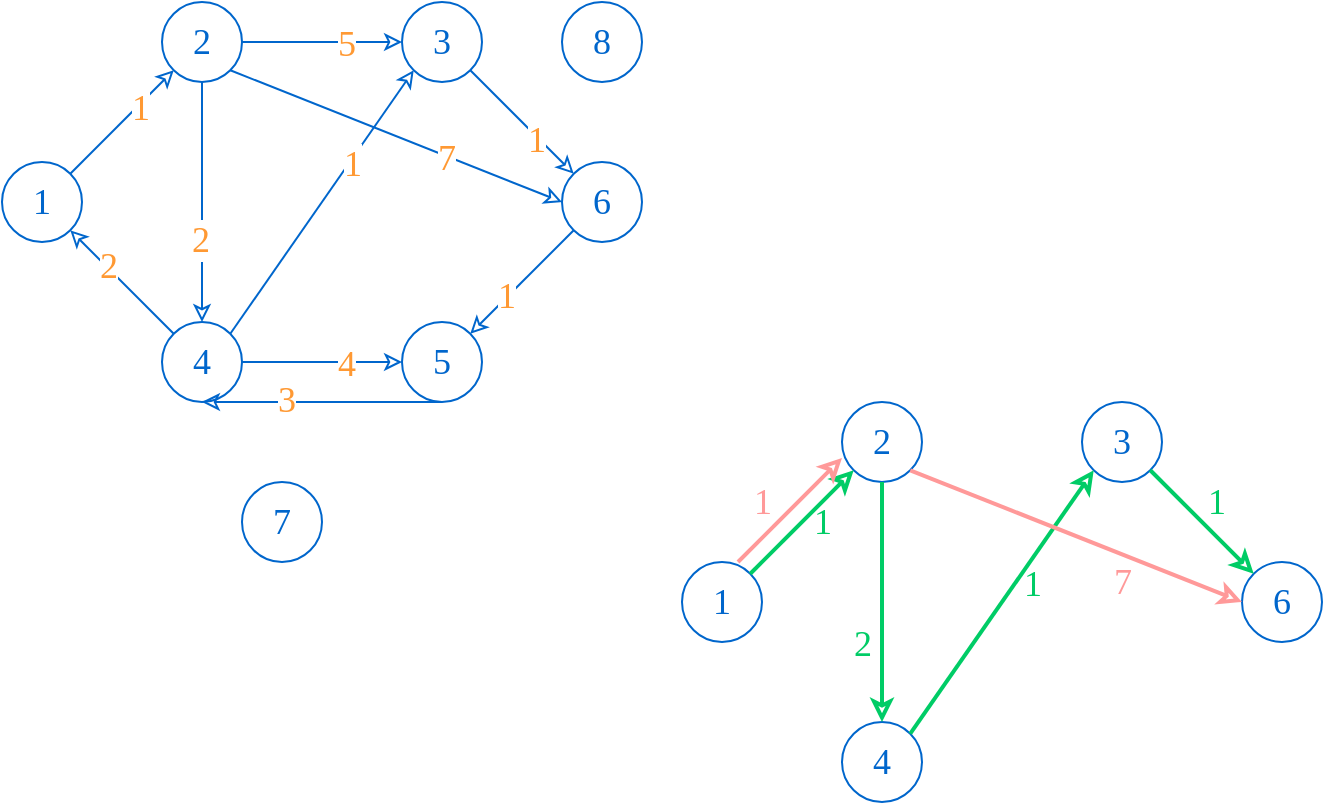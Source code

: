 <mxfile version="26.0.3">
  <diagram id="EpRN7AvFWJsa4IB050oW" name="Page-1">
    <mxGraphModel dx="1037" dy="751" grid="1" gridSize="10" guides="1" tooltips="1" connect="1" arrows="1" fold="1" page="1" pageScale="1" pageWidth="1600" pageHeight="900" math="0" shadow="0">
      <root>
        <mxCell id="0" />
        <mxCell id="1" parent="0" />
        <mxCell id="dAErLzjoi8gS7lEGY0VP-1" value="1" style="ellipse;whiteSpace=wrap;html=1;aspect=fixed;fillColor=none;fontSize=18;fontFamily=Segoe UI Variable Display;fontColor=#0066CC;strokeColor=#0066CC;" parent="1" vertex="1">
          <mxGeometry x="360" y="160" width="40" height="40" as="geometry" />
        </mxCell>
        <mxCell id="dAErLzjoi8gS7lEGY0VP-3" value="2" style="ellipse;whiteSpace=wrap;html=1;aspect=fixed;fillColor=none;fontSize=18;fontFamily=Segoe UI Variable Display;fontColor=#0066CC;strokeColor=#0066CC;" parent="1" vertex="1">
          <mxGeometry x="440" y="80" width="40" height="40" as="geometry" />
        </mxCell>
        <mxCell id="dAErLzjoi8gS7lEGY0VP-4" value="3" style="ellipse;whiteSpace=wrap;html=1;aspect=fixed;fillColor=none;fontSize=18;fontFamily=Segoe UI Variable Display;fontColor=#0066CC;strokeColor=#0066CC;" parent="1" vertex="1">
          <mxGeometry x="560" y="80" width="40" height="40" as="geometry" />
        </mxCell>
        <mxCell id="dAErLzjoi8gS7lEGY0VP-5" value="6" style="ellipse;whiteSpace=wrap;html=1;aspect=fixed;fillColor=none;fontSize=18;fontFamily=Segoe UI Variable Display;fontColor=#0066CC;strokeColor=#0066CC;" parent="1" vertex="1">
          <mxGeometry x="640" y="160" width="40" height="40" as="geometry" />
        </mxCell>
        <mxCell id="dAErLzjoi8gS7lEGY0VP-6" value="4" style="ellipse;whiteSpace=wrap;html=1;aspect=fixed;fillColor=none;fontSize=18;fontFamily=Segoe UI Variable Display;fontColor=#0066CC;strokeColor=#0066CC;" parent="1" vertex="1">
          <mxGeometry x="440" y="240" width="40" height="40" as="geometry" />
        </mxCell>
        <mxCell id="dAErLzjoi8gS7lEGY0VP-7" value="5" style="ellipse;whiteSpace=wrap;html=1;aspect=fixed;fillColor=none;fontSize=18;fontFamily=Segoe UI Variable Display;fontColor=#0066CC;strokeColor=#0066CC;" parent="1" vertex="1">
          <mxGeometry x="560" y="240" width="40" height="40" as="geometry" />
        </mxCell>
        <mxCell id="dAErLzjoi8gS7lEGY0VP-8" value="" style="endArrow=classic;html=1;fontFamily=Segoe UI Variable Display;fontSize=18;fontColor=#0066CC;rounded=0;strokeColor=#0066CC;endFill=0;exitX=1;exitY=0;exitDx=0;exitDy=0;entryX=0;entryY=1;entryDx=0;entryDy=0;" parent="1" source="dAErLzjoi8gS7lEGY0VP-1" target="dAErLzjoi8gS7lEGY0VP-3" edge="1">
          <mxGeometry width="50" height="50" relative="1" as="geometry">
            <mxPoint x="450" y="190" as="sourcePoint" />
            <mxPoint x="500" y="140" as="targetPoint" />
          </mxGeometry>
        </mxCell>
        <mxCell id="dAErLzjoi8gS7lEGY0VP-15" value="1" style="edgeLabel;html=1;align=center;verticalAlign=middle;resizable=0;points=[];fontSize=18;fontFamily=Segoe UI Variable Display;fontColor=#FF9933;" parent="dAErLzjoi8gS7lEGY0VP-8" vertex="1" connectable="0">
          <mxGeometry x="0.305" y="-1" relative="1" as="geometry">
            <mxPoint as="offset" />
          </mxGeometry>
        </mxCell>
        <mxCell id="dAErLzjoi8gS7lEGY0VP-16" value="" style="endArrow=classic;html=1;fontFamily=Segoe UI Variable Display;fontSize=18;fontColor=#0066CC;rounded=0;strokeColor=#0066CC;endFill=0;exitX=0;exitY=1;exitDx=0;exitDy=0;entryX=1;entryY=0;entryDx=0;entryDy=0;" parent="1" source="dAErLzjoi8gS7lEGY0VP-5" target="dAErLzjoi8gS7lEGY0VP-7" edge="1">
          <mxGeometry width="50" height="50" relative="1" as="geometry">
            <mxPoint x="404.142" y="175.858" as="sourcePoint" />
            <mxPoint x="455.858" y="124.142" as="targetPoint" />
          </mxGeometry>
        </mxCell>
        <mxCell id="dAErLzjoi8gS7lEGY0VP-17" value="1" style="edgeLabel;html=1;align=center;verticalAlign=middle;resizable=0;points=[];fontSize=18;fontFamily=Segoe UI Variable Display;fontColor=#FF9933;" parent="dAErLzjoi8gS7lEGY0VP-16" vertex="1" connectable="0">
          <mxGeometry x="0.305" y="-1" relative="1" as="geometry">
            <mxPoint as="offset" />
          </mxGeometry>
        </mxCell>
        <mxCell id="dAErLzjoi8gS7lEGY0VP-18" value="" style="endArrow=classic;html=1;fontFamily=Segoe UI Variable Display;fontSize=18;fontColor=#0066CC;rounded=0;strokeColor=#0066CC;endFill=0;exitX=0.5;exitY=1;exitDx=0;exitDy=0;" parent="1" source="dAErLzjoi8gS7lEGY0VP-3" target="dAErLzjoi8gS7lEGY0VP-6" edge="1">
          <mxGeometry width="50" height="50" relative="1" as="geometry">
            <mxPoint x="414.142" y="185.858" as="sourcePoint" />
            <mxPoint x="465.858" y="134.142" as="targetPoint" />
          </mxGeometry>
        </mxCell>
        <mxCell id="dAErLzjoi8gS7lEGY0VP-19" value="2" style="edgeLabel;html=1;align=center;verticalAlign=middle;resizable=0;points=[];fontSize=18;fontFamily=Segoe UI Variable Display;fontColor=#FF9933;" parent="dAErLzjoi8gS7lEGY0VP-18" vertex="1" connectable="0">
          <mxGeometry x="0.305" y="-1" relative="1" as="geometry">
            <mxPoint as="offset" />
          </mxGeometry>
        </mxCell>
        <mxCell id="dAErLzjoi8gS7lEGY0VP-20" value="" style="endArrow=classic;html=1;fontFamily=Segoe UI Variable Display;fontSize=18;fontColor=#0066CC;rounded=0;strokeColor=#0066CC;endFill=0;exitX=1;exitY=0;exitDx=0;exitDy=0;entryX=0;entryY=1;entryDx=0;entryDy=0;" parent="1" source="dAErLzjoi8gS7lEGY0VP-6" target="dAErLzjoi8gS7lEGY0VP-4" edge="1">
          <mxGeometry width="50" height="50" relative="1" as="geometry">
            <mxPoint x="424.142" y="195.858" as="sourcePoint" />
            <mxPoint x="475.858" y="144.142" as="targetPoint" />
          </mxGeometry>
        </mxCell>
        <mxCell id="dAErLzjoi8gS7lEGY0VP-21" value="1" style="edgeLabel;html=1;align=center;verticalAlign=middle;resizable=0;points=[];fontSize=18;fontFamily=Segoe UI Variable Display;fontColor=#FF9933;" parent="dAErLzjoi8gS7lEGY0VP-20" vertex="1" connectable="0">
          <mxGeometry x="0.305" y="-1" relative="1" as="geometry">
            <mxPoint as="offset" />
          </mxGeometry>
        </mxCell>
        <mxCell id="dAErLzjoi8gS7lEGY0VP-22" value="" style="endArrow=classic;html=1;fontFamily=Segoe UI Variable Display;fontSize=18;fontColor=#0066CC;rounded=0;strokeColor=#0066CC;endFill=0;entryX=0.5;entryY=1;entryDx=0;entryDy=0;exitX=0.5;exitY=1;exitDx=0;exitDy=0;" parent="1" source="dAErLzjoi8gS7lEGY0VP-7" target="dAErLzjoi8gS7lEGY0VP-6" edge="1">
          <mxGeometry width="50" height="50" relative="1" as="geometry">
            <mxPoint x="550" y="260" as="sourcePoint" />
            <mxPoint x="485.858" y="154.142" as="targetPoint" />
          </mxGeometry>
        </mxCell>
        <mxCell id="dAErLzjoi8gS7lEGY0VP-23" value="3" style="edgeLabel;html=1;align=center;verticalAlign=middle;resizable=0;points=[];fontSize=18;fontFamily=Segoe UI Variable Display;fontColor=#FF9933;" parent="dAErLzjoi8gS7lEGY0VP-22" vertex="1" connectable="0">
          <mxGeometry x="0.305" y="-1" relative="1" as="geometry">
            <mxPoint as="offset" />
          </mxGeometry>
        </mxCell>
        <mxCell id="dAErLzjoi8gS7lEGY0VP-24" value="" style="endArrow=classic;html=1;fontFamily=Segoe UI Variable Display;fontSize=18;fontColor=#0066CC;rounded=0;strokeColor=#0066CC;endFill=0;entryX=0;entryY=0.5;entryDx=0;entryDy=0;exitX=1;exitY=0.5;exitDx=0;exitDy=0;" parent="1" source="dAErLzjoi8gS7lEGY0VP-6" target="dAErLzjoi8gS7lEGY0VP-7" edge="1">
          <mxGeometry width="50" height="50" relative="1" as="geometry">
            <mxPoint x="490" y="260" as="sourcePoint" />
            <mxPoint x="495.858" y="164.142" as="targetPoint" />
          </mxGeometry>
        </mxCell>
        <mxCell id="dAErLzjoi8gS7lEGY0VP-25" value="4" style="edgeLabel;html=1;align=center;verticalAlign=middle;resizable=0;points=[];fontSize=18;fontFamily=Segoe UI Variable Display;fontColor=#FF9933;" parent="dAErLzjoi8gS7lEGY0VP-24" vertex="1" connectable="0">
          <mxGeometry x="0.305" y="-1" relative="1" as="geometry">
            <mxPoint as="offset" />
          </mxGeometry>
        </mxCell>
        <mxCell id="dAErLzjoi8gS7lEGY0VP-26" value="" style="endArrow=classic;html=1;fontFamily=Segoe UI Variable Display;fontSize=18;fontColor=#0066CC;rounded=0;strokeColor=#0066CC;endFill=0;exitX=0;exitY=0;exitDx=0;exitDy=0;entryX=1;entryY=1;entryDx=0;entryDy=0;" parent="1" source="dAErLzjoi8gS7lEGY0VP-6" target="dAErLzjoi8gS7lEGY0VP-1" edge="1">
          <mxGeometry width="50" height="50" relative="1" as="geometry">
            <mxPoint x="454.142" y="225.858" as="sourcePoint" />
            <mxPoint x="505.858" y="174.142" as="targetPoint" />
          </mxGeometry>
        </mxCell>
        <mxCell id="dAErLzjoi8gS7lEGY0VP-27" value="2" style="edgeLabel;html=1;align=center;verticalAlign=middle;resizable=0;points=[];fontSize=18;fontFamily=Segoe UI Variable Display;fontColor=#FF9933;" parent="dAErLzjoi8gS7lEGY0VP-26" vertex="1" connectable="0">
          <mxGeometry x="0.305" y="-1" relative="1" as="geometry">
            <mxPoint as="offset" />
          </mxGeometry>
        </mxCell>
        <mxCell id="dAErLzjoi8gS7lEGY0VP-28" value="" style="endArrow=classic;html=1;fontFamily=Segoe UI Variable Display;fontSize=18;fontColor=#0066CC;rounded=0;strokeColor=#0066CC;endFill=0;exitX=1;exitY=1;exitDx=0;exitDy=0;entryX=0;entryY=0.5;entryDx=0;entryDy=0;" parent="1" source="dAErLzjoi8gS7lEGY0VP-3" target="dAErLzjoi8gS7lEGY0VP-5" edge="1">
          <mxGeometry width="50" height="50" relative="1" as="geometry">
            <mxPoint x="464.142" y="235.858" as="sourcePoint" />
            <mxPoint x="515.858" y="184.142" as="targetPoint" />
          </mxGeometry>
        </mxCell>
        <mxCell id="dAErLzjoi8gS7lEGY0VP-29" value="7" style="edgeLabel;html=1;align=center;verticalAlign=middle;resizable=0;points=[];fontSize=18;fontFamily=Segoe UI Variable Display;fontColor=#FF9933;" parent="dAErLzjoi8gS7lEGY0VP-28" vertex="1" connectable="0">
          <mxGeometry x="0.305" y="-1" relative="1" as="geometry">
            <mxPoint as="offset" />
          </mxGeometry>
        </mxCell>
        <mxCell id="dAErLzjoi8gS7lEGY0VP-30" value="" style="endArrow=classic;html=1;fontFamily=Segoe UI Variable Display;fontSize=18;fontColor=#0066CC;rounded=0;strokeColor=#0066CC;endFill=0;exitX=1;exitY=1;exitDx=0;exitDy=0;entryX=0;entryY=0;entryDx=0;entryDy=0;" parent="1" source="dAErLzjoi8gS7lEGY0VP-4" target="dAErLzjoi8gS7lEGY0VP-5" edge="1">
          <mxGeometry width="50" height="50" relative="1" as="geometry">
            <mxPoint x="474.142" y="245.858" as="sourcePoint" />
            <mxPoint x="525.858" y="194.142" as="targetPoint" />
          </mxGeometry>
        </mxCell>
        <mxCell id="dAErLzjoi8gS7lEGY0VP-31" value="1" style="edgeLabel;html=1;align=center;verticalAlign=middle;resizable=0;points=[];fontSize=18;fontFamily=Segoe UI Variable Display;fontColor=#FF9933;" parent="dAErLzjoi8gS7lEGY0VP-30" vertex="1" connectable="0">
          <mxGeometry x="0.305" y="-1" relative="1" as="geometry">
            <mxPoint as="offset" />
          </mxGeometry>
        </mxCell>
        <mxCell id="dAErLzjoi8gS7lEGY0VP-32" value="" style="endArrow=classic;html=1;fontFamily=Segoe UI Variable Display;fontSize=18;fontColor=#0066CC;rounded=0;strokeColor=#0066CC;endFill=0;exitX=1;exitY=0.5;exitDx=0;exitDy=0;entryX=0;entryY=0.5;entryDx=0;entryDy=0;" parent="1" source="dAErLzjoi8gS7lEGY0VP-3" target="dAErLzjoi8gS7lEGY0VP-4" edge="1">
          <mxGeometry width="50" height="50" relative="1" as="geometry">
            <mxPoint x="484.142" y="255.858" as="sourcePoint" />
            <mxPoint x="535.858" y="204.142" as="targetPoint" />
          </mxGeometry>
        </mxCell>
        <mxCell id="dAErLzjoi8gS7lEGY0VP-33" value="5" style="edgeLabel;html=1;align=center;verticalAlign=middle;resizable=0;points=[];fontSize=18;fontFamily=Segoe UI Variable Display;fontColor=#FF9933;" parent="dAErLzjoi8gS7lEGY0VP-32" vertex="1" connectable="0">
          <mxGeometry x="0.305" y="-1" relative="1" as="geometry">
            <mxPoint as="offset" />
          </mxGeometry>
        </mxCell>
        <mxCell id="0dhZpDFe6rEBt3_NG9yh-1" value="1" style="ellipse;whiteSpace=wrap;html=1;aspect=fixed;fillColor=none;fontSize=18;fontFamily=Segoe UI Variable Display;fontColor=#0066CC;strokeColor=#0066CC;" parent="1" vertex="1">
          <mxGeometry x="700" y="360" width="40" height="40" as="geometry" />
        </mxCell>
        <mxCell id="0dhZpDFe6rEBt3_NG9yh-2" value="2" style="ellipse;whiteSpace=wrap;html=1;aspect=fixed;fillColor=none;fontSize=18;fontFamily=Segoe UI Variable Display;fontColor=#0066CC;strokeColor=#0066CC;" parent="1" vertex="1">
          <mxGeometry x="780" y="280" width="40" height="40" as="geometry" />
        </mxCell>
        <mxCell id="0dhZpDFe6rEBt3_NG9yh-3" value="3" style="ellipse;whiteSpace=wrap;html=1;aspect=fixed;fillColor=none;fontSize=18;fontFamily=Segoe UI Variable Display;fontColor=#0066CC;strokeColor=#0066CC;" parent="1" vertex="1">
          <mxGeometry x="900" y="280" width="40" height="40" as="geometry" />
        </mxCell>
        <mxCell id="0dhZpDFe6rEBt3_NG9yh-4" value="6" style="ellipse;whiteSpace=wrap;html=1;aspect=fixed;fillColor=none;fontSize=18;fontFamily=Segoe UI Variable Display;fontColor=#0066CC;strokeColor=#0066CC;" parent="1" vertex="1">
          <mxGeometry x="980" y="360" width="40" height="40" as="geometry" />
        </mxCell>
        <mxCell id="0dhZpDFe6rEBt3_NG9yh-5" value="4" style="ellipse;whiteSpace=wrap;html=1;aspect=fixed;fillColor=none;fontSize=18;fontFamily=Segoe UI Variable Display;fontColor=#0066CC;strokeColor=#0066CC;" parent="1" vertex="1">
          <mxGeometry x="780" y="440" width="40" height="40" as="geometry" />
        </mxCell>
        <mxCell id="0dhZpDFe6rEBt3_NG9yh-7" value="" style="endArrow=classic;html=1;fontFamily=Segoe UI Variable Display;fontSize=18;fontColor=#0066CC;rounded=0;strokeColor=#00CC66;endFill=0;exitX=1;exitY=0;exitDx=0;exitDy=0;entryX=0;entryY=1;entryDx=0;entryDy=0;strokeWidth=2;" parent="1" source="0dhZpDFe6rEBt3_NG9yh-1" target="0dhZpDFe6rEBt3_NG9yh-2" edge="1">
          <mxGeometry width="50" height="50" relative="1" as="geometry">
            <mxPoint x="790" y="390" as="sourcePoint" />
            <mxPoint x="840" y="340" as="targetPoint" />
          </mxGeometry>
        </mxCell>
        <mxCell id="0dhZpDFe6rEBt3_NG9yh-8" value="1" style="edgeLabel;html=1;align=center;verticalAlign=middle;resizable=0;points=[];fontSize=18;fontFamily=Segoe UI Variable Display;fontColor=#00CC66;labelBackgroundColor=none;" parent="0dhZpDFe6rEBt3_NG9yh-7" vertex="1" connectable="0">
          <mxGeometry x="0.305" y="-1" relative="1" as="geometry">
            <mxPoint x="1" y="7" as="offset" />
          </mxGeometry>
        </mxCell>
        <mxCell id="0dhZpDFe6rEBt3_NG9yh-11" value="" style="endArrow=classic;html=1;fontFamily=Segoe UI Variable Display;fontSize=18;fontColor=#0066CC;rounded=0;strokeColor=#00CC66;endFill=0;exitX=0.5;exitY=1;exitDx=0;exitDy=0;strokeWidth=2;" parent="1" source="0dhZpDFe6rEBt3_NG9yh-2" target="0dhZpDFe6rEBt3_NG9yh-5" edge="1">
          <mxGeometry width="50" height="50" relative="1" as="geometry">
            <mxPoint x="754.142" y="385.858" as="sourcePoint" />
            <mxPoint x="805.858" y="334.142" as="targetPoint" />
          </mxGeometry>
        </mxCell>
        <mxCell id="0dhZpDFe6rEBt3_NG9yh-12" value="2" style="edgeLabel;html=1;align=center;verticalAlign=middle;resizable=0;points=[];fontSize=18;fontFamily=Segoe UI Variable Display;fontColor=#00CC66;labelBackgroundColor=none;" parent="0dhZpDFe6rEBt3_NG9yh-11" vertex="1" connectable="0">
          <mxGeometry x="0.305" y="-1" relative="1" as="geometry">
            <mxPoint x="-9" y="2" as="offset" />
          </mxGeometry>
        </mxCell>
        <mxCell id="0dhZpDFe6rEBt3_NG9yh-13" value="" style="endArrow=classic;html=1;fontFamily=Segoe UI Variable Display;fontSize=18;fontColor=#0066CC;rounded=0;strokeColor=#00CC66;endFill=0;exitX=1;exitY=0;exitDx=0;exitDy=0;entryX=0;entryY=1;entryDx=0;entryDy=0;strokeWidth=2;" parent="1" source="0dhZpDFe6rEBt3_NG9yh-5" target="0dhZpDFe6rEBt3_NG9yh-3" edge="1">
          <mxGeometry width="50" height="50" relative="1" as="geometry">
            <mxPoint x="764.142" y="395.858" as="sourcePoint" />
            <mxPoint x="815.858" y="344.142" as="targetPoint" />
          </mxGeometry>
        </mxCell>
        <mxCell id="0dhZpDFe6rEBt3_NG9yh-14" value="1" style="edgeLabel;html=1;align=center;verticalAlign=middle;resizable=0;points=[];fontSize=18;fontFamily=Segoe UI Variable Display;fontColor=#00CC66;labelBackgroundColor=none;" parent="0dhZpDFe6rEBt3_NG9yh-13" vertex="1" connectable="0">
          <mxGeometry x="0.305" y="-1" relative="1" as="geometry">
            <mxPoint y="10" as="offset" />
          </mxGeometry>
        </mxCell>
        <mxCell id="0dhZpDFe6rEBt3_NG9yh-21" value="" style="endArrow=classic;html=1;fontFamily=Segoe UI Variable Display;fontSize=18;fontColor=#0066CC;rounded=0;strokeColor=#FF9999;endFill=0;exitX=1;exitY=1;exitDx=0;exitDy=0;entryX=0;entryY=0.5;entryDx=0;entryDy=0;strokeWidth=2;" parent="1" source="0dhZpDFe6rEBt3_NG9yh-2" target="0dhZpDFe6rEBt3_NG9yh-4" edge="1">
          <mxGeometry width="50" height="50" relative="1" as="geometry">
            <mxPoint x="804.142" y="435.858" as="sourcePoint" />
            <mxPoint x="855.858" y="384.142" as="targetPoint" />
          </mxGeometry>
        </mxCell>
        <mxCell id="0dhZpDFe6rEBt3_NG9yh-22" value="7" style="edgeLabel;html=1;align=center;verticalAlign=middle;resizable=0;points=[];fontSize=18;fontFamily=Segoe UI Variable Display;fontColor=#FF9999;labelBackgroundColor=none;" parent="0dhZpDFe6rEBt3_NG9yh-21" vertex="1" connectable="0">
          <mxGeometry x="0.305" y="-1" relative="1" as="geometry">
            <mxPoint x="-2" y="12" as="offset" />
          </mxGeometry>
        </mxCell>
        <mxCell id="0dhZpDFe6rEBt3_NG9yh-23" value="" style="endArrow=classic;html=1;fontFamily=Segoe UI Variable Display;fontSize=18;fontColor=#0066CC;rounded=0;strokeColor=#00CC66;endFill=0;exitX=1;exitY=1;exitDx=0;exitDy=0;entryX=0;entryY=0;entryDx=0;entryDy=0;strokeWidth=2;" parent="1" source="0dhZpDFe6rEBt3_NG9yh-3" target="0dhZpDFe6rEBt3_NG9yh-4" edge="1">
          <mxGeometry width="50" height="50" relative="1" as="geometry">
            <mxPoint x="814.142" y="445.858" as="sourcePoint" />
            <mxPoint x="865.858" y="394.142" as="targetPoint" />
          </mxGeometry>
        </mxCell>
        <mxCell id="0dhZpDFe6rEBt3_NG9yh-24" value="1" style="edgeLabel;html=1;align=center;verticalAlign=middle;resizable=0;points=[];fontSize=18;fontFamily=Segoe UI Variable Display;fontColor=#00CC66;labelBackgroundColor=none;" parent="0dhZpDFe6rEBt3_NG9yh-23" vertex="1" connectable="0">
          <mxGeometry x="0.305" y="-1" relative="1" as="geometry">
            <mxPoint y="-19" as="offset" />
          </mxGeometry>
        </mxCell>
        <mxCell id="LF4eD1gDKC2B4geTIv1t-1" value="" style="endArrow=classic;html=1;fontFamily=Segoe UI Variable Display;fontSize=18;fontColor=#0066CC;rounded=0;strokeColor=#FF9999;endFill=0;exitX=1;exitY=0;exitDx=0;exitDy=0;entryX=0;entryY=1;entryDx=0;entryDy=0;strokeWidth=2;" parent="1" edge="1">
          <mxGeometry width="50" height="50" relative="1" as="geometry">
            <mxPoint x="728" y="360" as="sourcePoint" />
            <mxPoint x="780" y="308" as="targetPoint" />
          </mxGeometry>
        </mxCell>
        <mxCell id="LF4eD1gDKC2B4geTIv1t-2" value="1" style="edgeLabel;html=1;align=center;verticalAlign=middle;resizable=0;points=[];fontSize=18;fontFamily=Segoe UI Variable Display;fontColor=#FF9999;labelBackgroundColor=none;" parent="LF4eD1gDKC2B4geTIv1t-1" vertex="1" connectable="0">
          <mxGeometry x="0.305" y="-1" relative="1" as="geometry">
            <mxPoint x="-23" y="3" as="offset" />
          </mxGeometry>
        </mxCell>
        <mxCell id="uZk5OcxFdNsL8yi_G17Z-1" value="8" style="ellipse;whiteSpace=wrap;html=1;aspect=fixed;fillColor=none;fontSize=18;fontFamily=Segoe UI Variable Display;fontColor=#0066CC;strokeColor=#0066CC;" vertex="1" parent="1">
          <mxGeometry x="640" y="80" width="40" height="40" as="geometry" />
        </mxCell>
        <mxCell id="uZk5OcxFdNsL8yi_G17Z-2" value="7" style="ellipse;whiteSpace=wrap;html=1;aspect=fixed;fillColor=none;fontSize=18;fontFamily=Segoe UI Variable Display;fontColor=#0066CC;strokeColor=#0066CC;" vertex="1" parent="1">
          <mxGeometry x="480" y="320" width="40" height="40" as="geometry" />
        </mxCell>
      </root>
    </mxGraphModel>
  </diagram>
</mxfile>
